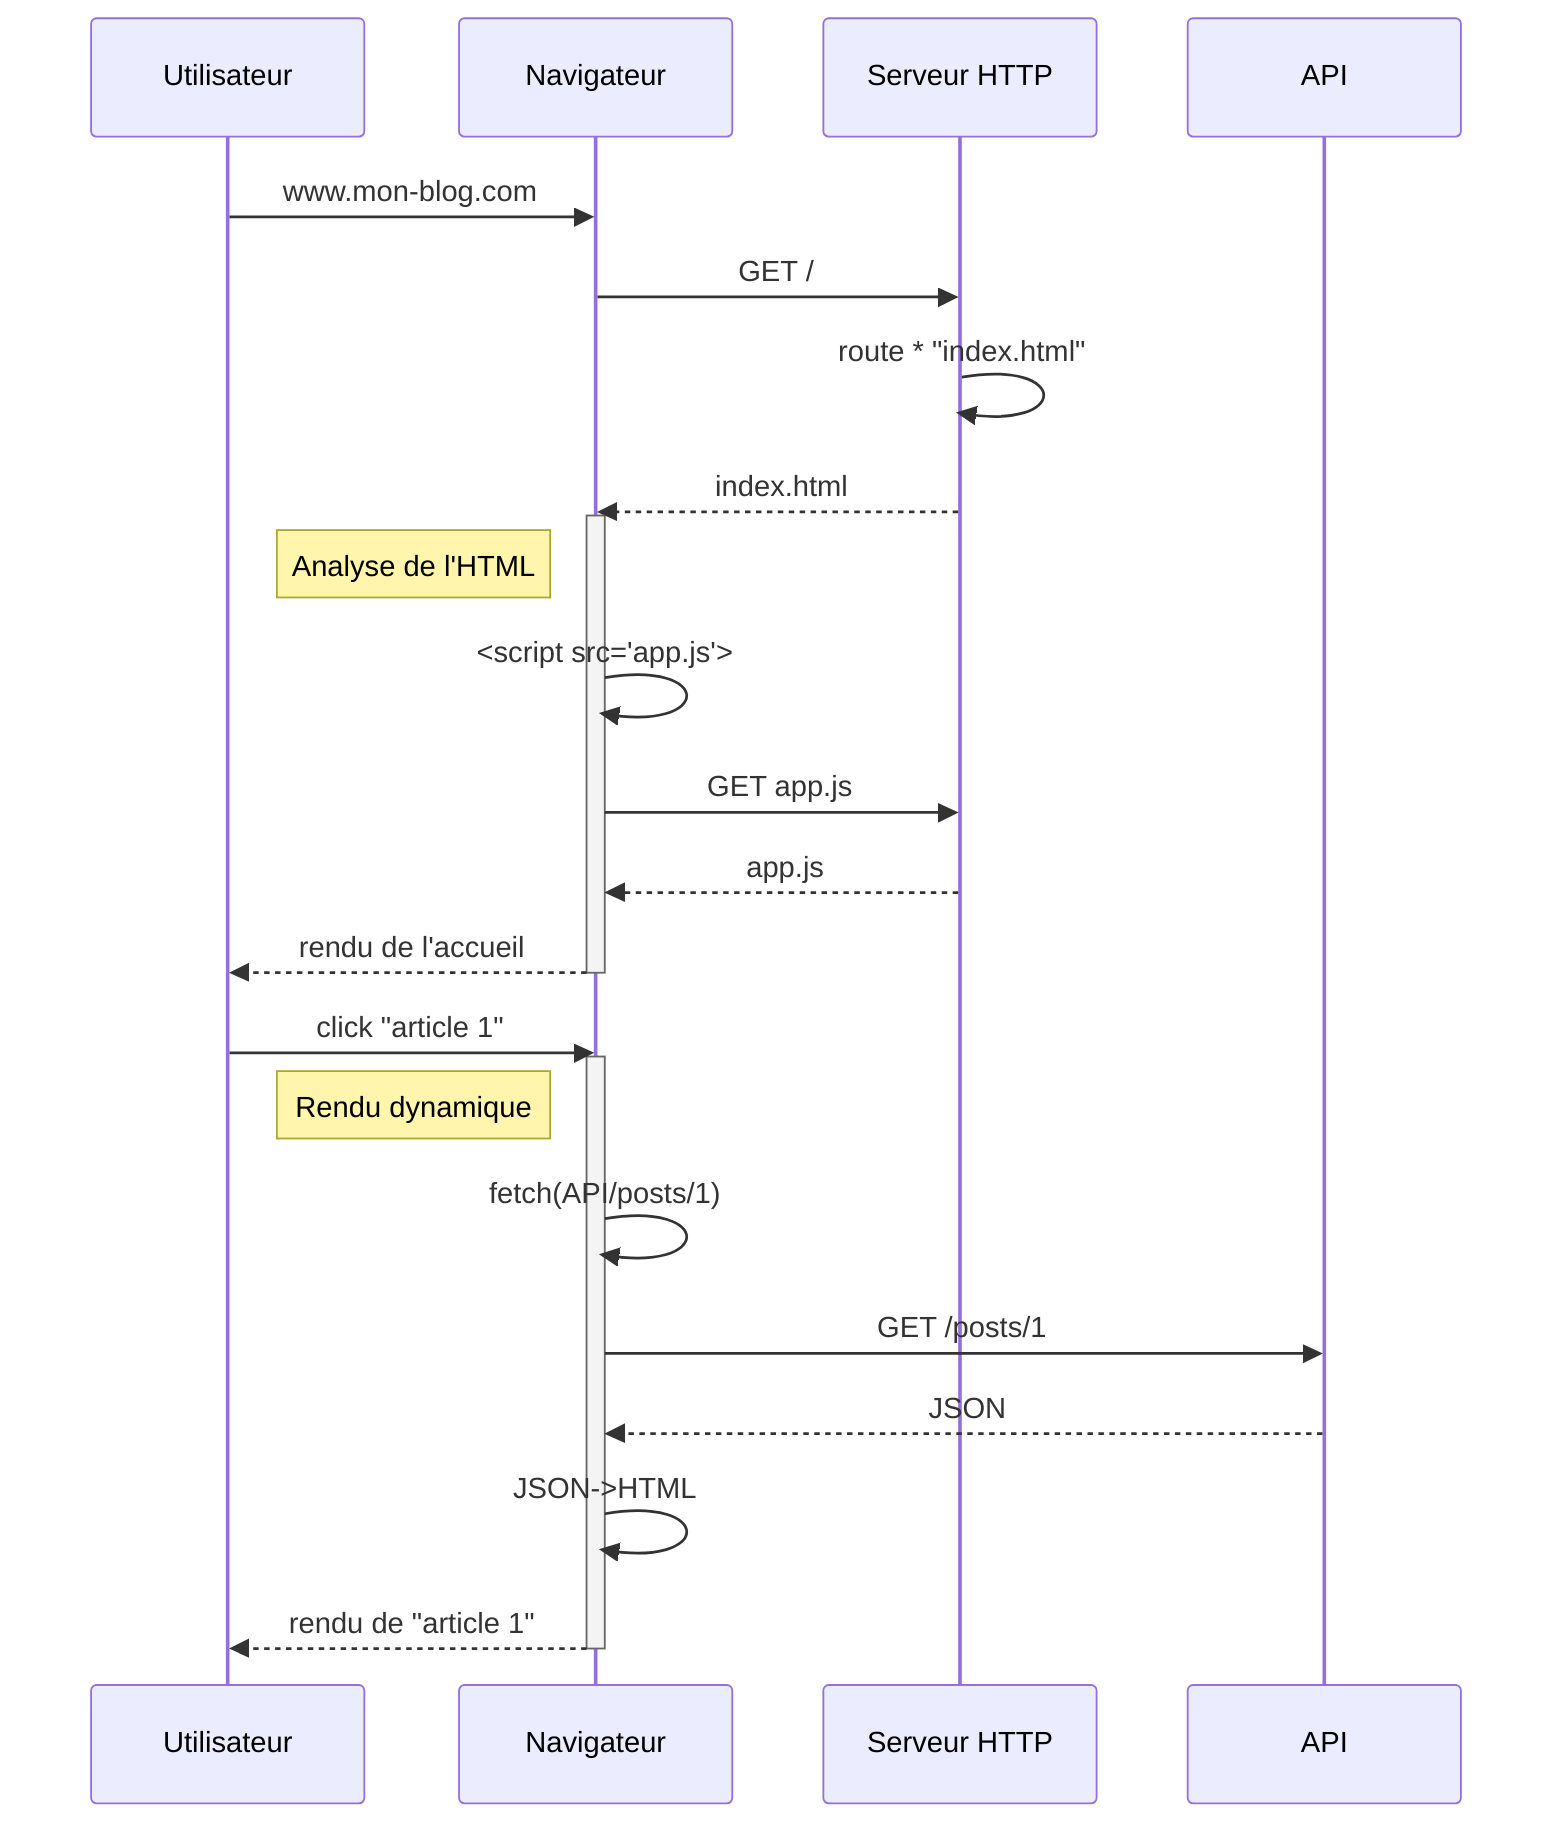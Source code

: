 sequenceDiagram
  participant U as Utilisateur
  participant N as Navigateur
  participant S as Serveur HTTP
  participant A as API

  U->>N: www.mon-blog.com
  N->>S: GET /
  S->>S: route * "index.html"
  S-->>N: index.html
  activate N
    Note left of N: Analyse de l'HTML
    N->>N: <script src="app.js">
    N->>S: GET app.js
    S-->>N: app.js
    N-->>U: rendu de l'accueil
  deactivate N
  U->>N: click "article 1"
  activate N
    Note left of N: Rendu dynamique
    N->>N: fetch(API/posts/1)
    N->>A: GET /posts/1
    A-->>N: JSON
    N->>N: JSON->HTML
    N-->>U: rendu de "article 1"
  deactivate N